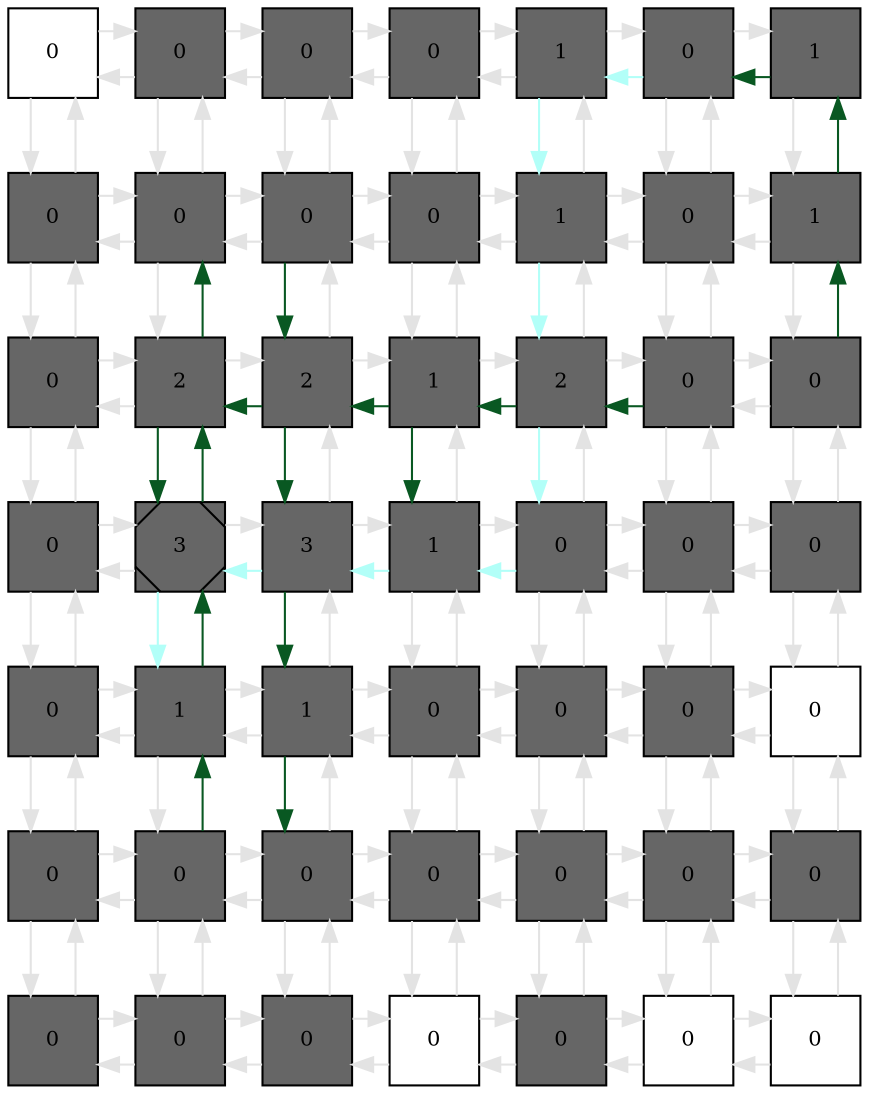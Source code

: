 digraph layout  {
rankdir=TB;
splines=ortho;
node [fixedsize=false, style=filled, width="0.6"];
edge [constraint=false];
0 [fillcolor="#FFFFFF", fontsize=10, label=0, shape=square, tooltip="name: None,\nin_degree: 2,\nout_degree: 2"];
1 [fillcolor="#666666", fontsize=10, label=0, shape=square, tooltip="name:  PEPC ,\nin_degree: 3,\nout_degree: 3"];
2 [fillcolor="#666666", fontsize=10, label=0, shape=square, tooltip="name:  InsPK ,\nin_degree: 3,\nout_degree: 3"];
3 [fillcolor="#666666", fontsize=10, label=0, shape=square, tooltip="name:  InsP6 ,\nin_degree: 3,\nout_degree: 3"];
4 [fillcolor="#666666", fontsize=10, label=1, shape=square, tooltip="name:  InsP3 ,\nin_degree: 3,\nout_degree: 3"];
5 [fillcolor="#666666", fontsize=10, label=0, shape=square, tooltip="name:  CIS ,\nin_degree: 3,\nout_degree: 3"];
6 [fillcolor="#666666", fontsize=10, label=1, shape=square, tooltip="name:  cADPR ,\nin_degree: 2,\nout_degree: 2"];
7 [fillcolor="#666666", fontsize=10, label=0, shape=square, tooltip="name:  SphK ,\nin_degree: 3,\nout_degree: 3"];
8 [fillcolor="#666666", fontsize=10, label=0, shape=square, tooltip="name:  Malate ,\nin_degree: 4,\nout_degree: 4"];
9 [fillcolor="#666666", fontsize=10, label=0, shape=square, tooltip="name:  ABA ,\nin_degree: 4,\nout_degree: 4"];
10 [fillcolor="#666666", fontsize=10, label=0, shape=square, tooltip="name:  RCN1 ,\nin_degree: 4,\nout_degree: 4"];
11 [fillcolor="#666666", fontsize=10, label=1, shape=square, tooltip="name:  PLC ,\nin_degree: 4,\nout_degree: 4"];
12 [fillcolor="#666666", fontsize=10, label=0, shape=square, tooltip="name:  NIA12 ,\nin_degree: 4,\nout_degree: 4"];
13 [fillcolor="#666666", fontsize=10, label=1, shape=square, tooltip="name:  ADPRc ,\nin_degree: 3,\nout_degree: 3"];
14 [fillcolor="#666666", fontsize=10, label=0, shape=square, tooltip="name:  S1P ,\nin_degree: 3,\nout_degree: 3"];
15 [fillcolor="#666666", fontsize=10, label=2, shape=square, tooltip="name:  RAC1 ,\nin_degree: 4,\nout_degree: 4"];
16 [fillcolor="#666666", fontsize=10, label=2, shape=square, tooltip="name:  OST1 ,\nin_degree: 4,\nout_degree: 4"];
17 [fillcolor="#666666", fontsize=10, label=1, shape=square, tooltip="name:  Actin ,\nin_degree: 4,\nout_degree: 4"];
18 [fillcolor="#666666", fontsize=10, label=2, shape=square, tooltip="name:  Ca2_ATPase ,\nin_degree: 4,\nout_degree: 4"];
19 [fillcolor="#666666", fontsize=10, label=0, shape=square, tooltip="name:  NO ,\nin_degree: 4,\nout_degree: 4"];
20 [fillcolor="#666666", fontsize=10, label=0, shape=square, tooltip="name:  cGMP ,\nin_degree: 3,\nout_degree: 3"];
21 [fillcolor="#666666", fontsize=10, label=0, shape=square, tooltip="name:  AGB1 ,\nin_degree: 3,\nout_degree: 3"];
22 [fillcolor="#666666", fontsize=10, label=3, shape=Msquare, tooltip="name:  Closure ,\nin_degree: 4,\nout_degree: 4"];
23 [fillcolor="#666666", fontsize=10, label=3, shape=square, tooltip="name:  KAP ,\nin_degree: 4,\nout_degree: 4"];
24 [fillcolor="#666666", fontsize=10, label=1, shape=square, tooltip="name:  KOUT ,\nin_degree: 4,\nout_degree: 4"];
25 [fillcolor="#666666", fontsize=10, label=0, shape=square, tooltip="name:  Ca2_c ,\nin_degree: 4,\nout_degree: 4"];
26 [fillcolor="#666666", fontsize=10, label=0, shape=square, tooltip="name:  NOS ,\nin_degree: 4,\nout_degree: 4"];
27 [fillcolor="#666666", fontsize=10, label=0, shape=square, tooltip="name:  GC ,\nin_degree: 3,\nout_degree: 3"];
28 [fillcolor="#666666", fontsize=10, label=0, shape=square, tooltip="name:  GPA1 ,\nin_degree: 3,\nout_degree: 3"];
29 [fillcolor="#666666", fontsize=10, label=1, shape=square, tooltip="name:  AnionEM ,\nin_degree: 4,\nout_degree: 4"];
30 [fillcolor="#666666", fontsize=10, label=1, shape=square, tooltip="name:  pH ,\nin_degree: 4,\nout_degree: 4"];
31 [fillcolor="#666666", fontsize=10, label=0, shape=square, tooltip="name:  Depolar ,\nin_degree: 4,\nout_degree: 4"];
32 [fillcolor="#666666", fontsize=10, label=0, shape=square, tooltip="name:  HTPase ,\nin_degree: 4,\nout_degree: 4"];
33 [fillcolor="#666666", fontsize=10, label=0, shape=square, tooltip="name:  KEV ,\nin_degree: 4,\nout_degree: 4"];
34 [fillcolor="#FFFFFF", fontsize=10, label=0, shape=square, tooltip="name: None,\nin_degree: 3,\nout_degree: 3"];
35 [fillcolor="#666666", fontsize=10, label=0, shape=square, tooltip="name:  GCR1 ,\nin_degree: 3,\nout_degree: 3"];
36 [fillcolor="#666666", fontsize=10, label=0, shape=square, tooltip="name:  ABI1 ,\nin_degree: 4,\nout_degree: 4"];
37 [fillcolor="#666666", fontsize=10, label=0, shape=square, tooltip="name:  Atrboh ,\nin_degree: 4,\nout_degree: 4"];
38 [fillcolor="#666666", fontsize=10, label=0, shape=square, tooltip="name:  ROS ,\nin_degree: 4,\nout_degree: 4"];
39 [fillcolor="#666666", fontsize=10, label=0, shape=square, tooltip="name:  CaIM ,\nin_degree: 4,\nout_degree: 4"];
40 [fillcolor="#666666", fontsize=10, label=0, shape=square, tooltip="name:  ERA1 ,\nin_degree: 4,\nout_degree: 4"];
41 [fillcolor="#666666", fontsize=10, label=0, shape=square, tooltip="name:  ROP10 ,\nin_degree: 3,\nout_degree: 3"];
42 [fillcolor="#666666", fontsize=10, label=0, shape=square, tooltip="name:  PLD ,\nin_degree: 2,\nout_degree: 2"];
43 [fillcolor="#666666", fontsize=10, label=0, shape=square, tooltip="name:  PA ,\nin_degree: 3,\nout_degree: 3"];
44 [fillcolor="#666666", fontsize=10, label=0, shape=square, tooltip="name:  ROP2 ,\nin_degree: 3,\nout_degree: 3"];
45 [fillcolor="#FFFFFF", fontsize=10, label=0, shape=square, tooltip="name: None,\nin_degree: 3,\nout_degree: 3"];
46 [fillcolor="#666666", fontsize=10, label=0, shape=square, tooltip="name:  ABH1 ,\nin_degree: 3,\nout_degree: 3"];
47 [fillcolor="#FFFFFF", fontsize=10, label=0, shape=square, tooltip="name: None,\nin_degree: 3,\nout_degree: 3"];
48 [fillcolor="#FFFFFF", fontsize=10, label=0, shape=square, tooltip="name: None,\nin_degree: 2,\nout_degree: 2"];
0 -> 1  [color=grey89, style="penwidth(0.1)", tooltip=" ", weight=1];
0 -> 7  [color=grey89, style="penwidth(0.1)", tooltip=" ", weight=1];
1 -> 0  [color=grey89, style="penwidth(0.1)", tooltip=" ", weight=1];
1 -> 2  [color=grey89, style="penwidth(0.1)", tooltip=" ", weight=1];
1 -> 8  [color=grey89, style="penwidth(0.1)", tooltip=" ", weight=1];
2 -> 1  [color=grey89, style="penwidth(0.1)", tooltip=" ", weight=1];
2 -> 3  [color=grey89, style="penwidth(0.1)", tooltip=" ", weight=1];
2 -> 9  [color=grey89, style="penwidth(0.1)", tooltip=" ", weight=1];
3 -> 2  [color=grey89, style="penwidth(0.1)", tooltip=" ", weight=1];
3 -> 4  [color=grey89, style="penwidth(0.1)", tooltip=" ", weight=1];
3 -> 10  [color=grey89, style="penwidth(0.1)", tooltip=" ", weight=1];
4 -> 3  [color=grey89, style="penwidth(0.1)", tooltip=" ", weight=1];
4 -> 5  [color=grey89, style="penwidth(0.1)", tooltip=" ", weight=1];
4 -> 11  [color="#B2FFF8", style="penwidth(0.1)", tooltip="5( CIS ) to 25( Ca2_c )", weight=1];
5 -> 4  [color="#B2FFF8", style="penwidth(0.1)", tooltip="5( CIS ) to 25( Ca2_c )", weight=1];
5 -> 6  [color=grey89, style="penwidth(0.1)", tooltip=" ", weight=1];
5 -> 12  [color=grey89, style="penwidth(0.1)", tooltip=" ", weight=1];
6 -> 5  [color="#095822", style="penwidth(0.1)", tooltip="20( cGMP ) to 5( CIS )", weight=1];
6 -> 13  [color=grey89, style="penwidth(0.1)", tooltip=" ", weight=1];
7 -> 0  [color=grey89, style="penwidth(0.1)", tooltip=" ", weight=1];
7 -> 8  [color=grey89, style="penwidth(0.1)", tooltip=" ", weight=1];
7 -> 14  [color=grey89, style="penwidth(0.1)", tooltip=" ", weight=1];
8 -> 1  [color=grey89, style="penwidth(0.1)", tooltip=" ", weight=1];
8 -> 7  [color=grey89, style="penwidth(0.1)", tooltip=" ", weight=1];
8 -> 9  [color=grey89, style="penwidth(0.1)", tooltip=" ", weight=1];
8 -> 15  [color=grey89, style="penwidth(0.1)", tooltip=" ", weight=1];
9 -> 2  [color=grey89, style="penwidth(0.1)", tooltip=" ", weight=1];
9 -> 8  [color=grey89, style="penwidth(0.1)", tooltip=" ", weight=1];
9 -> 10  [color=grey89, style="penwidth(0.1)", tooltip=" ", weight=1];
9 -> 16  [color="#095822", style="penwidth(0.1)", tooltip="9( ABA ) to 30( pH )", weight=1];
10 -> 3  [color=grey89, style="penwidth(0.1)", tooltip=" ", weight=1];
10 -> 9  [color=grey89, style="penwidth(0.1)", tooltip=" ", weight=1];
10 -> 11  [color=grey89, style="penwidth(0.1)", tooltip=" ", weight=1];
10 -> 17  [color=grey89, style="penwidth(0.1)", tooltip=" ", weight=1];
11 -> 4  [color=grey89, style="penwidth(0.1)", tooltip=" ", weight=1];
11 -> 10  [color=grey89, style="penwidth(0.1)", tooltip=" ", weight=1];
11 -> 12  [color=grey89, style="penwidth(0.1)", tooltip=" ", weight=1];
11 -> 18  [color="#B2FFF8", style="penwidth(0.1)", tooltip="5( CIS ) to 25( Ca2_c )", weight=1];
12 -> 5  [color=grey89, style="penwidth(0.1)", tooltip=" ", weight=1];
12 -> 11  [color=grey89, style="penwidth(0.1)", tooltip=" ", weight=1];
12 -> 13  [color=grey89, style="penwidth(0.1)", tooltip=" ", weight=1];
12 -> 19  [color=grey89, style="penwidth(0.1)", tooltip=" ", weight=1];
13 -> 6  [color="#095822", style="penwidth(0.1)", tooltip="20( cGMP ) to 5( CIS )", weight=1];
13 -> 12  [color=grey89, style="penwidth(0.1)", tooltip=" ", weight=1];
13 -> 20  [color=grey89, style="penwidth(0.1)", tooltip=" ", weight=1];
14 -> 7  [color=grey89, style="penwidth(0.1)", tooltip=" ", weight=1];
14 -> 15  [color=grey89, style="penwidth(0.1)", tooltip=" ", weight=1];
14 -> 21  [color=grey89, style="penwidth(0.1)", tooltip=" ", weight=1];
15 -> 8  [color="#095822", style="penwidth(0.1)", tooltip="29( AnionEM ) to 8( Malate )", weight=1];
15 -> 14  [color=grey89, style="penwidth(0.1)", tooltip=" ", weight=1];
15 -> 16  [color=grey89, style="penwidth(0.1)", tooltip=" ", weight=1];
15 -> 22  [color="#095822", style="penwidth(0.1)", tooltip="17( Actin ) to 22( Closure )", weight=1];
16 -> 9  [color=grey89, style="penwidth(0.1)", tooltip=" ", weight=1];
16 -> 15  [color="#095822", style="penwidth(0.1)", tooltip="17( Actin ) to 22( Closure )", weight=1];
16 -> 17  [color=grey89, style="penwidth(0.1)", tooltip=" ", weight=1];
16 -> 23  [color="#095822", style="penwidth(0.1)", tooltip="9( ABA ) to 30( pH )", weight=1];
17 -> 10  [color=grey89, style="penwidth(0.1)", tooltip=" ", weight=1];
17 -> 16  [color="#095822", style="penwidth(0.1)", tooltip="17( Actin ) to 22( Closure )", weight=1];
17 -> 18  [color=grey89, style="penwidth(0.1)", tooltip=" ", weight=1];
17 -> 24  [color="#095822", style="penwidth(0.1)", tooltip="19( NO ) to 24( KOUT )", weight=1];
18 -> 11  [color=grey89, style="penwidth(0.1)", tooltip=" ", weight=1];
18 -> 17  [color="#095822", style="penwidth(0.1)", tooltip="19( NO ) to 24( KOUT )", weight=1];
18 -> 19  [color=grey89, style="penwidth(0.1)", tooltip=" ", weight=1];
18 -> 25  [color="#B2FFF8", style="penwidth(0.1)", tooltip="5( CIS ) to 25( Ca2_c )", weight=1];
19 -> 12  [color=grey89, style="penwidth(0.1)", tooltip=" ", weight=1];
19 -> 18  [color="#095822", style="penwidth(0.1)", tooltip="19( NO ) to 24( KOUT )", weight=1];
19 -> 20  [color=grey89, style="penwidth(0.1)", tooltip=" ", weight=1];
19 -> 26  [color=grey89, style="penwidth(0.1)", tooltip=" ", weight=1];
20 -> 13  [color="#095822", style="penwidth(0.1)", tooltip="20( cGMP ) to 5( CIS )", weight=1];
20 -> 19  [color=grey89, style="penwidth(0.1)", tooltip=" ", weight=1];
20 -> 27  [color=grey89, style="penwidth(0.1)", tooltip=" ", weight=1];
21 -> 14  [color=grey89, style="penwidth(0.1)", tooltip=" ", weight=1];
21 -> 22  [color=grey89, style="penwidth(0.1)", tooltip=" ", weight=1];
21 -> 28  [color=grey89, style="penwidth(0.1)", tooltip=" ", weight=1];
22 -> 15  [color="#095822", style="penwidth(0.1)", tooltip="29( AnionEM ) to 8( Malate )", weight=1];
22 -> 21  [color=grey89, style="penwidth(0.1)", tooltip=" ", weight=1];
22 -> 23  [color=grey89, style="penwidth(0.1)", tooltip=" ", weight=1];
22 -> 29  [color="#B2FFF8", style="penwidth(0.1)", tooltip="25( Ca2_c ) to 29( AnionEM )", weight=1];
23 -> 16  [color=grey89, style="penwidth(0.1)", tooltip=" ", weight=1];
23 -> 22  [color="#B2FFF8", style="penwidth(0.1)", tooltip="25( Ca2_c ) to 29( AnionEM )", weight=1];
23 -> 24  [color=grey89, style="penwidth(0.1)", tooltip=" ", weight=1];
23 -> 30  [color="#095822", style="penwidth(0.1)", tooltip="9( ABA ) to 30( pH )", weight=1];
24 -> 17  [color=grey89, style="penwidth(0.1)", tooltip=" ", weight=1];
24 -> 23  [color="#B2FFF8", style="penwidth(0.1)", tooltip="25( Ca2_c ) to 29( AnionEM )", weight=1];
24 -> 25  [color=grey89, style="penwidth(0.1)", tooltip=" ", weight=1];
24 -> 31  [color=grey89, style="penwidth(0.1)", tooltip=" ", weight=1];
25 -> 18  [color=grey89, style="penwidth(0.1)", tooltip=" ", weight=1];
25 -> 24  [color="#B2FFF8", style="penwidth(0.1)", tooltip="25( Ca2_c ) to 29( AnionEM )", weight=1];
25 -> 26  [color=grey89, style="penwidth(0.1)", tooltip=" ", weight=1];
25 -> 32  [color=grey89, style="penwidth(0.1)", tooltip=" ", weight=1];
26 -> 19  [color=grey89, style="penwidth(0.1)", tooltip=" ", weight=1];
26 -> 25  [color=grey89, style="penwidth(0.1)", tooltip=" ", weight=1];
26 -> 27  [color=grey89, style="penwidth(0.1)", tooltip=" ", weight=1];
26 -> 33  [color=grey89, style="penwidth(0.1)", tooltip=" ", weight=1];
27 -> 20  [color=grey89, style="penwidth(0.1)", tooltip=" ", weight=1];
27 -> 26  [color=grey89, style="penwidth(0.1)", tooltip=" ", weight=1];
27 -> 34  [color=grey89, style="penwidth(0.1)", tooltip=" ", weight=1];
28 -> 21  [color=grey89, style="penwidth(0.1)", tooltip=" ", weight=1];
28 -> 29  [color=grey89, style="penwidth(0.1)", tooltip=" ", weight=1];
28 -> 35  [color=grey89, style="penwidth(0.1)", tooltip=" ", weight=1];
29 -> 22  [color="#095822", style="penwidth(0.1)", tooltip="29( AnionEM ) to 8( Malate )", weight=1];
29 -> 28  [color=grey89, style="penwidth(0.1)", tooltip=" ", weight=1];
29 -> 30  [color=grey89, style="penwidth(0.1)", tooltip=" ", weight=1];
29 -> 36  [color=grey89, style="penwidth(0.1)", tooltip=" ", weight=1];
30 -> 23  [color=grey89, style="penwidth(0.1)", tooltip=" ", weight=1];
30 -> 29  [color=grey89, style="penwidth(0.1)", tooltip=" ", weight=1];
30 -> 31  [color=grey89, style="penwidth(0.1)", tooltip=" ", weight=1];
30 -> 37  [color="#095822", style="penwidth(0.1)", tooltip="16( OST1 ) to 37( Atrboh )", weight=1];
31 -> 24  [color=grey89, style="penwidth(0.1)", tooltip=" ", weight=1];
31 -> 30  [color=grey89, style="penwidth(0.1)", tooltip=" ", weight=1];
31 -> 32  [color=grey89, style="penwidth(0.1)", tooltip=" ", weight=1];
31 -> 38  [color=grey89, style="penwidth(0.1)", tooltip=" ", weight=1];
32 -> 25  [color=grey89, style="penwidth(0.1)", tooltip=" ", weight=1];
32 -> 31  [color=grey89, style="penwidth(0.1)", tooltip=" ", weight=1];
32 -> 33  [color=grey89, style="penwidth(0.1)", tooltip=" ", weight=1];
32 -> 39  [color=grey89, style="penwidth(0.1)", tooltip=" ", weight=1];
33 -> 26  [color=grey89, style="penwidth(0.1)", tooltip=" ", weight=1];
33 -> 32  [color=grey89, style="penwidth(0.1)", tooltip=" ", weight=1];
33 -> 34  [color=grey89, style="penwidth(0.1)", tooltip=" ", weight=1];
33 -> 40  [color=grey89, style="penwidth(0.1)", tooltip=" ", weight=1];
34 -> 27  [color=grey89, style="penwidth(0.1)", tooltip=" ", weight=1];
34 -> 33  [color=grey89, style="penwidth(0.1)", tooltip=" ", weight=1];
34 -> 41  [color=grey89, style="penwidth(0.1)", tooltip=" ", weight=1];
35 -> 28  [color=grey89, style="penwidth(0.1)", tooltip=" ", weight=1];
35 -> 36  [color=grey89, style="penwidth(0.1)", tooltip=" ", weight=1];
35 -> 42  [color=grey89, style="penwidth(0.1)", tooltip=" ", weight=1];
36 -> 29  [color="#095822", style="penwidth(0.1)", tooltip="36( ABI1 ) to 15( RAC1 )", weight=1];
36 -> 35  [color=grey89, style="penwidth(0.1)", tooltip=" ", weight=1];
36 -> 37  [color=grey89, style="penwidth(0.1)", tooltip=" ", weight=1];
36 -> 43  [color=grey89, style="penwidth(0.1)", tooltip=" ", weight=1];
37 -> 30  [color=grey89, style="penwidth(0.1)", tooltip=" ", weight=1];
37 -> 36  [color=grey89, style="penwidth(0.1)", tooltip=" ", weight=1];
37 -> 38  [color=grey89, style="penwidth(0.1)", tooltip=" ", weight=1];
37 -> 44  [color=grey89, style="penwidth(0.1)", tooltip=" ", weight=1];
38 -> 31  [color=grey89, style="penwidth(0.1)", tooltip=" ", weight=1];
38 -> 37  [color=grey89, style="penwidth(0.1)", tooltip=" ", weight=1];
38 -> 39  [color=grey89, style="penwidth(0.1)", tooltip=" ", weight=1];
38 -> 45  [color=grey89, style="penwidth(0.1)", tooltip=" ", weight=1];
39 -> 32  [color=grey89, style="penwidth(0.1)", tooltip=" ", weight=1];
39 -> 38  [color=grey89, style="penwidth(0.1)", tooltip=" ", weight=1];
39 -> 40  [color=grey89, style="penwidth(0.1)", tooltip=" ", weight=1];
39 -> 46  [color=grey89, style="penwidth(0.1)", tooltip=" ", weight=1];
40 -> 33  [color=grey89, style="penwidth(0.1)", tooltip=" ", weight=1];
40 -> 39  [color=grey89, style="penwidth(0.1)", tooltip=" ", weight=1];
40 -> 41  [color=grey89, style="penwidth(0.1)", tooltip=" ", weight=1];
40 -> 47  [color=grey89, style="penwidth(0.1)", tooltip=" ", weight=1];
41 -> 34  [color=grey89, style="penwidth(0.1)", tooltip=" ", weight=1];
41 -> 40  [color=grey89, style="penwidth(0.1)", tooltip=" ", weight=1];
41 -> 48  [color=grey89, style="penwidth(0.1)", tooltip=" ", weight=1];
42 -> 35  [color=grey89, style="penwidth(0.1)", tooltip=" ", weight=1];
42 -> 43  [color=grey89, style="penwidth(0.1)", tooltip=" ", weight=1];
43 -> 36  [color=grey89, style="penwidth(0.1)", tooltip=" ", weight=1];
43 -> 42  [color=grey89, style="penwidth(0.1)", tooltip=" ", weight=1];
43 -> 44  [color=grey89, style="penwidth(0.1)", tooltip=" ", weight=1];
44 -> 37  [color=grey89, style="penwidth(0.1)", tooltip=" ", weight=1];
44 -> 43  [color=grey89, style="penwidth(0.1)", tooltip=" ", weight=1];
44 -> 45  [color=grey89, style="penwidth(0.1)", tooltip=" ", weight=1];
45 -> 38  [color=grey89, style="penwidth(0.1)", tooltip=" ", weight=1];
45 -> 44  [color=grey89, style="penwidth(0.1)", tooltip=" ", weight=1];
45 -> 46  [color=grey89, style="penwidth(0.1)", tooltip=" ", weight=1];
46 -> 39  [color=grey89, style="penwidth(0.1)", tooltip=" ", weight=1];
46 -> 45  [color=grey89, style="penwidth(0.1)", tooltip=" ", weight=1];
46 -> 47  [color=grey89, style="penwidth(0.1)", tooltip=" ", weight=1];
47 -> 40  [color=grey89, style="penwidth(0.1)", tooltip=" ", weight=1];
47 -> 46  [color=grey89, style="penwidth(0.1)", tooltip=" ", weight=1];
47 -> 48  [color=grey89, style="penwidth(0.1)", tooltip=" ", weight=1];
48 -> 41  [color=grey89, style="penwidth(0.1)", tooltip=" ", weight=1];
48 -> 47  [color=grey89, style="penwidth(0.1)", tooltip=" ", weight=1];
edge [constraint=true, style=invis];

0 -> 7 -> 14 -> 21 -> 28 -> 35 -> 42;
1 -> 8 -> 15 -> 22 -> 29 -> 36 -> 43;
2 -> 9 -> 16 -> 23 -> 30 -> 37 -> 44;
3 -> 10 -> 17 -> 24 -> 31 -> 38 -> 45;
4 -> 11 -> 18 -> 25 -> 32 -> 39 -> 46;
5 -> 12 -> 19 -> 26 -> 33 -> 40 -> 47;
6 -> 13 -> 20 -> 27 -> 34 -> 41 -> 48;
rank = same {0 -> 1 -> 2 -> 3 -> 4 -> 5 -> 6};
rank = same {7 -> 8 -> 9 -> 10 -> 11 -> 12 -> 13};
rank = same {14 -> 15 -> 16 -> 17 -> 18 -> 19 -> 20};
rank = same {21 -> 22 -> 23 -> 24 -> 25 -> 26 -> 27};
rank = same {28 -> 29 -> 30 -> 31 -> 32 -> 33 -> 34};
rank = same {35 -> 36 -> 37 -> 38 -> 39 -> 40 -> 41};
rank = same {42 -> 43 -> 44 -> 45 -> 46 -> 47 -> 48};
}